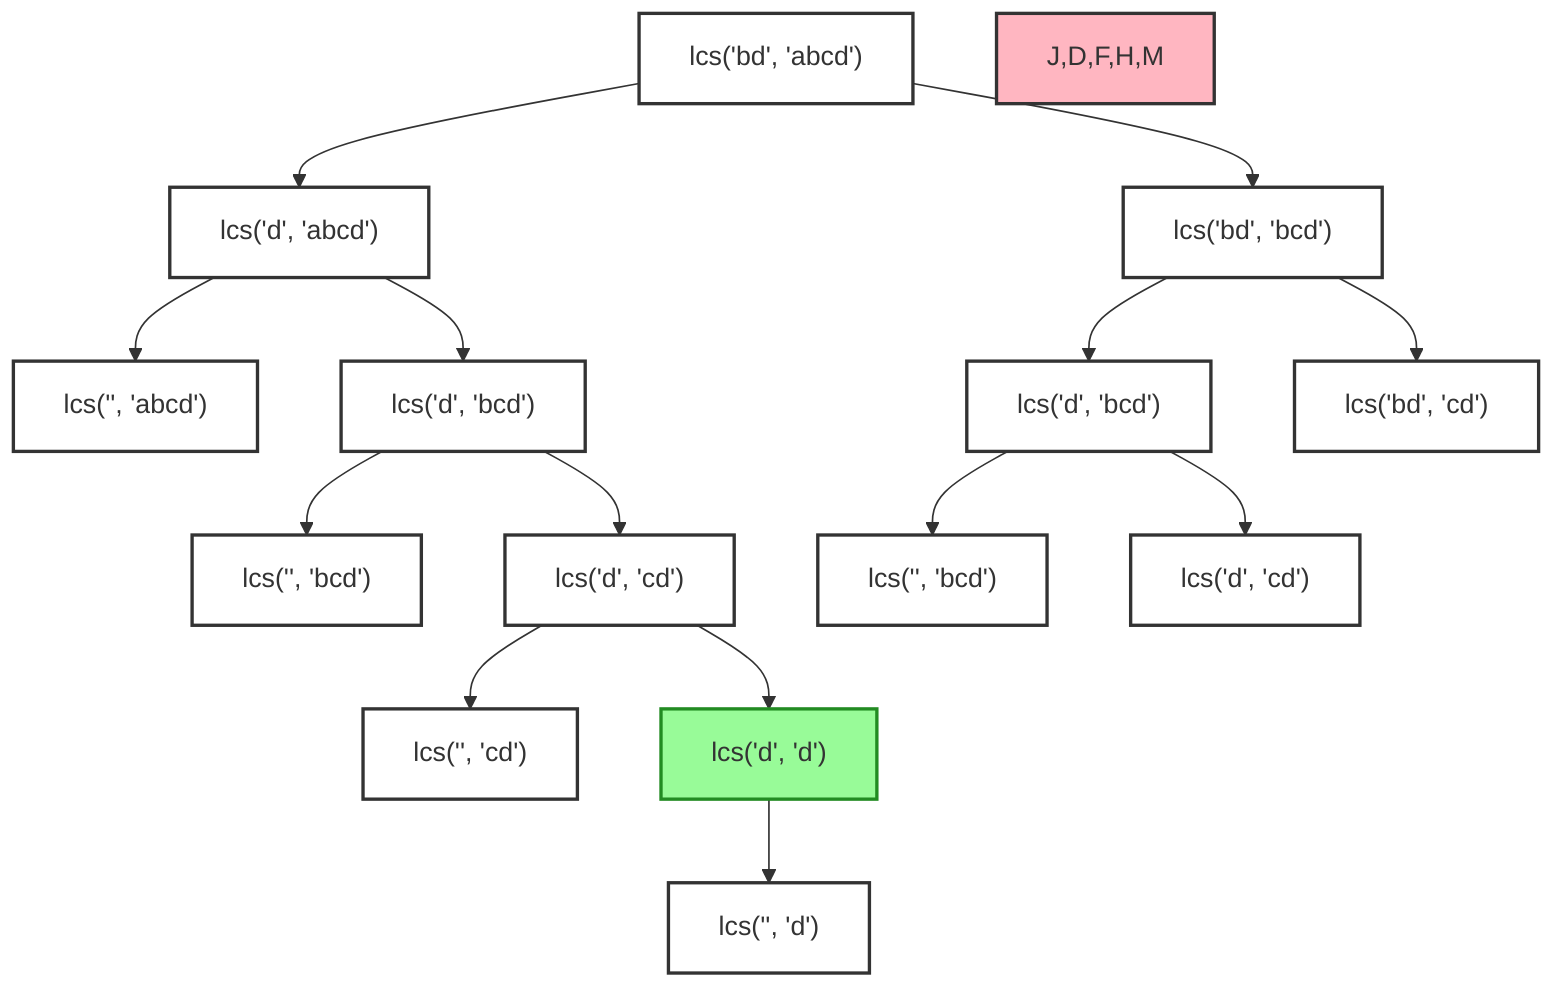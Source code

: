 flowchart TD
    A["lcs('bd', 'abcd')"] --> B["lcs('d', 'abcd')"]
    A --> C["lcs('bd', 'bcd')"]
    
    B --> D["lcs('', 'abcd')"]
    B --> E["lcs('d', 'bcd')"]
    
    E --> F["lcs('', 'bcd')"]
    E --> G["lcs('d', 'cd')"]
    
    G --> H["lcs('', 'cd')"]
    G --> I["lcs('d', 'd')"]
    
    I --> J["lcs('', 'd')"]
    
    C --> K["lcs('d', 'bcd')"]
    C --> L["lcs('bd', 'cd')"]
    
    K --> M["lcs('', 'bcd')"]
    K --> N["lcs('d', 'cd')"]
    
    style J,D,F,H,M fill:#FFB6C1
    style I fill:#98FB98,stroke:#228B22,stroke-width:2px
    
    classDef default fill:#fff,stroke:#333,stroke-width:2px;